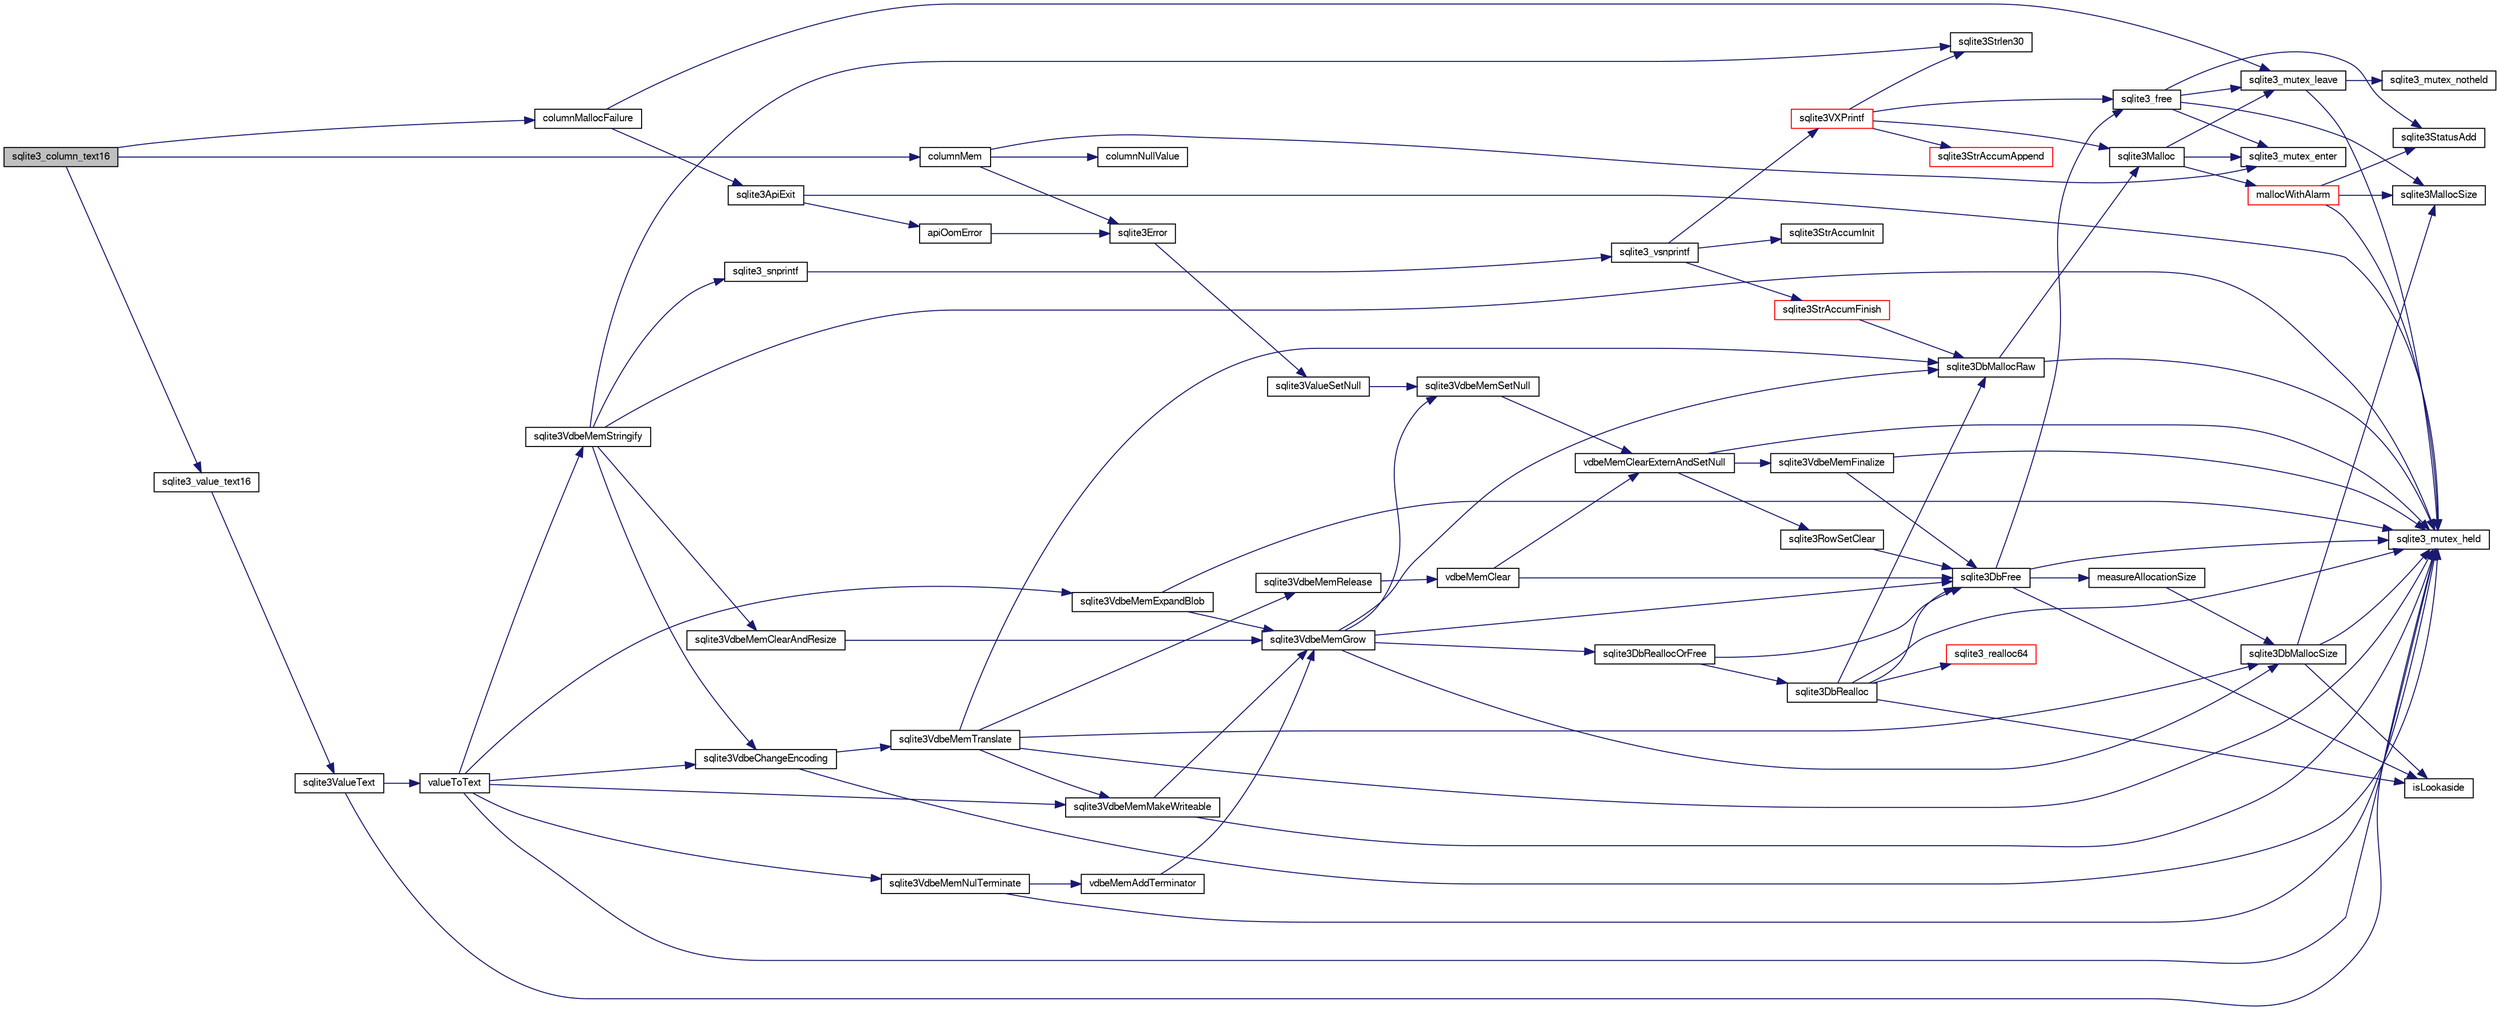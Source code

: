 digraph "sqlite3_column_text16"
{
  edge [fontname="FreeSans",fontsize="10",labelfontname="FreeSans",labelfontsize="10"];
  node [fontname="FreeSans",fontsize="10",shape=record];
  rankdir="LR";
  Node320539 [label="sqlite3_column_text16",height=0.2,width=0.4,color="black", fillcolor="grey75", style="filled", fontcolor="black"];
  Node320539 -> Node320540 [color="midnightblue",fontsize="10",style="solid",fontname="FreeSans"];
  Node320540 [label="sqlite3_value_text16",height=0.2,width=0.4,color="black", fillcolor="white", style="filled",URL="$sqlite3_8c.html#a37fd04f58867fdca6f417272592de264"];
  Node320540 -> Node320541 [color="midnightblue",fontsize="10",style="solid",fontname="FreeSans"];
  Node320541 [label="sqlite3ValueText",height=0.2,width=0.4,color="black", fillcolor="white", style="filled",URL="$sqlite3_8c.html#ad567a94e52d1adf81f4857fdba00a59b"];
  Node320541 -> Node320542 [color="midnightblue",fontsize="10",style="solid",fontname="FreeSans"];
  Node320542 [label="sqlite3_mutex_held",height=0.2,width=0.4,color="black", fillcolor="white", style="filled",URL="$sqlite3_8c.html#acf77da68932b6bc163c5e68547ecc3e7"];
  Node320541 -> Node320543 [color="midnightblue",fontsize="10",style="solid",fontname="FreeSans"];
  Node320543 [label="valueToText",height=0.2,width=0.4,color="black", fillcolor="white", style="filled",URL="$sqlite3_8c.html#abded1c4848e5c5901949c02af499044c"];
  Node320543 -> Node320542 [color="midnightblue",fontsize="10",style="solid",fontname="FreeSans"];
  Node320543 -> Node320544 [color="midnightblue",fontsize="10",style="solid",fontname="FreeSans"];
  Node320544 [label="sqlite3VdbeMemExpandBlob",height=0.2,width=0.4,color="black", fillcolor="white", style="filled",URL="$sqlite3_8c.html#afa1d06c05f058623f190c05aac4a5c7c"];
  Node320544 -> Node320542 [color="midnightblue",fontsize="10",style="solid",fontname="FreeSans"];
  Node320544 -> Node320545 [color="midnightblue",fontsize="10",style="solid",fontname="FreeSans"];
  Node320545 [label="sqlite3VdbeMemGrow",height=0.2,width=0.4,color="black", fillcolor="white", style="filled",URL="$sqlite3_8c.html#aba753c9690ae0ba31b5100945cf29447"];
  Node320545 -> Node320546 [color="midnightblue",fontsize="10",style="solid",fontname="FreeSans"];
  Node320546 [label="sqlite3DbMallocSize",height=0.2,width=0.4,color="black", fillcolor="white", style="filled",URL="$sqlite3_8c.html#aa397e5a8a03495203a0767abf0a71f86"];
  Node320546 -> Node320547 [color="midnightblue",fontsize="10",style="solid",fontname="FreeSans"];
  Node320547 [label="sqlite3MallocSize",height=0.2,width=0.4,color="black", fillcolor="white", style="filled",URL="$sqlite3_8c.html#acf5d2a5f35270bafb050bd2def576955"];
  Node320546 -> Node320542 [color="midnightblue",fontsize="10",style="solid",fontname="FreeSans"];
  Node320546 -> Node320548 [color="midnightblue",fontsize="10",style="solid",fontname="FreeSans"];
  Node320548 [label="isLookaside",height=0.2,width=0.4,color="black", fillcolor="white", style="filled",URL="$sqlite3_8c.html#a770fa05ff9717b75e16f4d968a77b897"];
  Node320545 -> Node320549 [color="midnightblue",fontsize="10",style="solid",fontname="FreeSans"];
  Node320549 [label="sqlite3DbReallocOrFree",height=0.2,width=0.4,color="black", fillcolor="white", style="filled",URL="$sqlite3_8c.html#a532a9fd62eeb46b61885a0fff075231c"];
  Node320549 -> Node320550 [color="midnightblue",fontsize="10",style="solid",fontname="FreeSans"];
  Node320550 [label="sqlite3DbRealloc",height=0.2,width=0.4,color="black", fillcolor="white", style="filled",URL="$sqlite3_8c.html#ae028f4902a9d29bcaf310ff289ee87dc"];
  Node320550 -> Node320542 [color="midnightblue",fontsize="10",style="solid",fontname="FreeSans"];
  Node320550 -> Node320551 [color="midnightblue",fontsize="10",style="solid",fontname="FreeSans"];
  Node320551 [label="sqlite3DbMallocRaw",height=0.2,width=0.4,color="black", fillcolor="white", style="filled",URL="$sqlite3_8c.html#abbe8be0cf7175e11ddc3e2218fad924e"];
  Node320551 -> Node320542 [color="midnightblue",fontsize="10",style="solid",fontname="FreeSans"];
  Node320551 -> Node320552 [color="midnightblue",fontsize="10",style="solid",fontname="FreeSans"];
  Node320552 [label="sqlite3Malloc",height=0.2,width=0.4,color="black", fillcolor="white", style="filled",URL="$sqlite3_8c.html#a361a2eaa846b1885f123abe46f5d8b2b"];
  Node320552 -> Node320553 [color="midnightblue",fontsize="10",style="solid",fontname="FreeSans"];
  Node320553 [label="sqlite3_mutex_enter",height=0.2,width=0.4,color="black", fillcolor="white", style="filled",URL="$sqlite3_8c.html#a1c12cde690bd89f104de5cbad12a6bf5"];
  Node320552 -> Node320554 [color="midnightblue",fontsize="10",style="solid",fontname="FreeSans"];
  Node320554 [label="mallocWithAlarm",height=0.2,width=0.4,color="red", fillcolor="white", style="filled",URL="$sqlite3_8c.html#ab070d5cf8e48ec8a6a43cf025d48598b"];
  Node320554 -> Node320542 [color="midnightblue",fontsize="10",style="solid",fontname="FreeSans"];
  Node320554 -> Node320547 [color="midnightblue",fontsize="10",style="solid",fontname="FreeSans"];
  Node320554 -> Node320560 [color="midnightblue",fontsize="10",style="solid",fontname="FreeSans"];
  Node320560 [label="sqlite3StatusAdd",height=0.2,width=0.4,color="black", fillcolor="white", style="filled",URL="$sqlite3_8c.html#afa029f93586aeab4cc85360905dae9cd"];
  Node320552 -> Node320558 [color="midnightblue",fontsize="10",style="solid",fontname="FreeSans"];
  Node320558 [label="sqlite3_mutex_leave",height=0.2,width=0.4,color="black", fillcolor="white", style="filled",URL="$sqlite3_8c.html#a5838d235601dbd3c1fa993555c6bcc93"];
  Node320558 -> Node320542 [color="midnightblue",fontsize="10",style="solid",fontname="FreeSans"];
  Node320558 -> Node320559 [color="midnightblue",fontsize="10",style="solid",fontname="FreeSans"];
  Node320559 [label="sqlite3_mutex_notheld",height=0.2,width=0.4,color="black", fillcolor="white", style="filled",URL="$sqlite3_8c.html#a83967c837c1c000d3b5adcfaa688f5dc"];
  Node320550 -> Node320548 [color="midnightblue",fontsize="10",style="solid",fontname="FreeSans"];
  Node320550 -> Node320561 [color="midnightblue",fontsize="10",style="solid",fontname="FreeSans"];
  Node320561 [label="sqlite3DbFree",height=0.2,width=0.4,color="black", fillcolor="white", style="filled",URL="$sqlite3_8c.html#ac70ab821a6607b4a1b909582dc37a069"];
  Node320561 -> Node320542 [color="midnightblue",fontsize="10",style="solid",fontname="FreeSans"];
  Node320561 -> Node320562 [color="midnightblue",fontsize="10",style="solid",fontname="FreeSans"];
  Node320562 [label="measureAllocationSize",height=0.2,width=0.4,color="black", fillcolor="white", style="filled",URL="$sqlite3_8c.html#a45731e644a22fdb756e2b6337224217a"];
  Node320562 -> Node320546 [color="midnightblue",fontsize="10",style="solid",fontname="FreeSans"];
  Node320561 -> Node320548 [color="midnightblue",fontsize="10",style="solid",fontname="FreeSans"];
  Node320561 -> Node320563 [color="midnightblue",fontsize="10",style="solid",fontname="FreeSans"];
  Node320563 [label="sqlite3_free",height=0.2,width=0.4,color="black", fillcolor="white", style="filled",URL="$sqlite3_8c.html#a6552349e36a8a691af5487999ab09519"];
  Node320563 -> Node320553 [color="midnightblue",fontsize="10",style="solid",fontname="FreeSans"];
  Node320563 -> Node320560 [color="midnightblue",fontsize="10",style="solid",fontname="FreeSans"];
  Node320563 -> Node320547 [color="midnightblue",fontsize="10",style="solid",fontname="FreeSans"];
  Node320563 -> Node320558 [color="midnightblue",fontsize="10",style="solid",fontname="FreeSans"];
  Node320550 -> Node320564 [color="midnightblue",fontsize="10",style="solid",fontname="FreeSans"];
  Node320564 [label="sqlite3_realloc64",height=0.2,width=0.4,color="red", fillcolor="white", style="filled",URL="$sqlite3_8c.html#a3765a714077ee547e811034236dc9ecd"];
  Node320549 -> Node320561 [color="midnightblue",fontsize="10",style="solid",fontname="FreeSans"];
  Node320545 -> Node320561 [color="midnightblue",fontsize="10",style="solid",fontname="FreeSans"];
  Node320545 -> Node320551 [color="midnightblue",fontsize="10",style="solid",fontname="FreeSans"];
  Node320545 -> Node320662 [color="midnightblue",fontsize="10",style="solid",fontname="FreeSans"];
  Node320662 [label="sqlite3VdbeMemSetNull",height=0.2,width=0.4,color="black", fillcolor="white", style="filled",URL="$sqlite3_8c.html#ae01092c23aebaf8a3ebdf3954609b410"];
  Node320662 -> Node320663 [color="midnightblue",fontsize="10",style="solid",fontname="FreeSans"];
  Node320663 [label="vdbeMemClearExternAndSetNull",height=0.2,width=0.4,color="black", fillcolor="white", style="filled",URL="$sqlite3_8c.html#a29c41a360fb0e86b817777daf061230c"];
  Node320663 -> Node320542 [color="midnightblue",fontsize="10",style="solid",fontname="FreeSans"];
  Node320663 -> Node320664 [color="midnightblue",fontsize="10",style="solid",fontname="FreeSans"];
  Node320664 [label="sqlite3VdbeMemFinalize",height=0.2,width=0.4,color="black", fillcolor="white", style="filled",URL="$sqlite3_8c.html#a2568220f48ddef81b1c43e401042d9d2"];
  Node320664 -> Node320542 [color="midnightblue",fontsize="10",style="solid",fontname="FreeSans"];
  Node320664 -> Node320561 [color="midnightblue",fontsize="10",style="solid",fontname="FreeSans"];
  Node320663 -> Node320665 [color="midnightblue",fontsize="10",style="solid",fontname="FreeSans"];
  Node320665 [label="sqlite3RowSetClear",height=0.2,width=0.4,color="black", fillcolor="white", style="filled",URL="$sqlite3_8c.html#ae153de0cd969511a607e26deeca80342"];
  Node320665 -> Node320561 [color="midnightblue",fontsize="10",style="solid",fontname="FreeSans"];
  Node320543 -> Node320818 [color="midnightblue",fontsize="10",style="solid",fontname="FreeSans"];
  Node320818 [label="sqlite3VdbeChangeEncoding",height=0.2,width=0.4,color="black", fillcolor="white", style="filled",URL="$sqlite3_8c.html#aa7cf8e488bf8cf9ec18528f52a40de31"];
  Node320818 -> Node320542 [color="midnightblue",fontsize="10",style="solid",fontname="FreeSans"];
  Node320818 -> Node320819 [color="midnightblue",fontsize="10",style="solid",fontname="FreeSans"];
  Node320819 [label="sqlite3VdbeMemTranslate",height=0.2,width=0.4,color="black", fillcolor="white", style="filled",URL="$sqlite3_8c.html#adc5f07459f00d96ec7591be255d029f5"];
  Node320819 -> Node320542 [color="midnightblue",fontsize="10",style="solid",fontname="FreeSans"];
  Node320819 -> Node320670 [color="midnightblue",fontsize="10",style="solid",fontname="FreeSans"];
  Node320670 [label="sqlite3VdbeMemMakeWriteable",height=0.2,width=0.4,color="black", fillcolor="white", style="filled",URL="$sqlite3_8c.html#afabdd8032205a36c69ad191c6bbb6a34"];
  Node320670 -> Node320542 [color="midnightblue",fontsize="10",style="solid",fontname="FreeSans"];
  Node320670 -> Node320545 [color="midnightblue",fontsize="10",style="solid",fontname="FreeSans"];
  Node320819 -> Node320551 [color="midnightblue",fontsize="10",style="solid",fontname="FreeSans"];
  Node320819 -> Node320667 [color="midnightblue",fontsize="10",style="solid",fontname="FreeSans"];
  Node320667 [label="sqlite3VdbeMemRelease",height=0.2,width=0.4,color="black", fillcolor="white", style="filled",URL="$sqlite3_8c.html#a90606361dbeba88159fd6ff03fcc10cc"];
  Node320667 -> Node320668 [color="midnightblue",fontsize="10",style="solid",fontname="FreeSans"];
  Node320668 [label="vdbeMemClear",height=0.2,width=0.4,color="black", fillcolor="white", style="filled",URL="$sqlite3_8c.html#a489eef6e55ad0dadf67578726b935d12"];
  Node320668 -> Node320663 [color="midnightblue",fontsize="10",style="solid",fontname="FreeSans"];
  Node320668 -> Node320561 [color="midnightblue",fontsize="10",style="solid",fontname="FreeSans"];
  Node320819 -> Node320546 [color="midnightblue",fontsize="10",style="solid",fontname="FreeSans"];
  Node320543 -> Node320670 [color="midnightblue",fontsize="10",style="solid",fontname="FreeSans"];
  Node320543 -> Node320820 [color="midnightblue",fontsize="10",style="solid",fontname="FreeSans"];
  Node320820 [label="sqlite3VdbeMemNulTerminate",height=0.2,width=0.4,color="black", fillcolor="white", style="filled",URL="$sqlite3_8c.html#ad72ffa8a87fad7797ceeca0682df6aa3"];
  Node320820 -> Node320542 [color="midnightblue",fontsize="10",style="solid",fontname="FreeSans"];
  Node320820 -> Node320821 [color="midnightblue",fontsize="10",style="solid",fontname="FreeSans"];
  Node320821 [label="vdbeMemAddTerminator",height=0.2,width=0.4,color="black", fillcolor="white", style="filled",URL="$sqlite3_8c.html#a01c7c7c70bf090b2882bce28aa35c4c9"];
  Node320821 -> Node320545 [color="midnightblue",fontsize="10",style="solid",fontname="FreeSans"];
  Node320543 -> Node320822 [color="midnightblue",fontsize="10",style="solid",fontname="FreeSans"];
  Node320822 [label="sqlite3VdbeMemStringify",height=0.2,width=0.4,color="black", fillcolor="white", style="filled",URL="$sqlite3_8c.html#aaf8a4e6bd1059297d279570e30b7680a"];
  Node320822 -> Node320542 [color="midnightblue",fontsize="10",style="solid",fontname="FreeSans"];
  Node320822 -> Node320666 [color="midnightblue",fontsize="10",style="solid",fontname="FreeSans"];
  Node320666 [label="sqlite3VdbeMemClearAndResize",height=0.2,width=0.4,color="black", fillcolor="white", style="filled",URL="$sqlite3_8c.html#add082be4aa46084ecdf023cfac898231"];
  Node320666 -> Node320545 [color="midnightblue",fontsize="10",style="solid",fontname="FreeSans"];
  Node320822 -> Node320736 [color="midnightblue",fontsize="10",style="solid",fontname="FreeSans"];
  Node320736 [label="sqlite3_snprintf",height=0.2,width=0.4,color="black", fillcolor="white", style="filled",URL="$sqlite3_8c.html#aa2695a752e971577f5784122f2013c40"];
  Node320736 -> Node320737 [color="midnightblue",fontsize="10",style="solid",fontname="FreeSans"];
  Node320737 [label="sqlite3_vsnprintf",height=0.2,width=0.4,color="black", fillcolor="white", style="filled",URL="$sqlite3_8c.html#a0862c03aea71d62847e452aa655add42"];
  Node320737 -> Node320590 [color="midnightblue",fontsize="10",style="solid",fontname="FreeSans"];
  Node320590 [label="sqlite3StrAccumInit",height=0.2,width=0.4,color="black", fillcolor="white", style="filled",URL="$sqlite3_8c.html#aabf95e113b9d54d519cd15a56215f560"];
  Node320737 -> Node320591 [color="midnightblue",fontsize="10",style="solid",fontname="FreeSans"];
  Node320591 [label="sqlite3VXPrintf",height=0.2,width=0.4,color="red", fillcolor="white", style="filled",URL="$sqlite3_8c.html#a63c25806c9bd4a2b76f9a0eb232c6bde"];
  Node320591 -> Node320592 [color="midnightblue",fontsize="10",style="solid",fontname="FreeSans"];
  Node320592 [label="sqlite3StrAccumAppend",height=0.2,width=0.4,color="red", fillcolor="white", style="filled",URL="$sqlite3_8c.html#a56664fa33def33c5a5245b623441d5e0"];
  Node320591 -> Node320552 [color="midnightblue",fontsize="10",style="solid",fontname="FreeSans"];
  Node320591 -> Node320610 [color="midnightblue",fontsize="10",style="solid",fontname="FreeSans"];
  Node320610 [label="sqlite3Strlen30",height=0.2,width=0.4,color="black", fillcolor="white", style="filled",URL="$sqlite3_8c.html#a3dcd80ba41f1a308193dee74857b62a7"];
  Node320591 -> Node320563 [color="midnightblue",fontsize="10",style="solid",fontname="FreeSans"];
  Node320737 -> Node320616 [color="midnightblue",fontsize="10",style="solid",fontname="FreeSans"];
  Node320616 [label="sqlite3StrAccumFinish",height=0.2,width=0.4,color="red", fillcolor="white", style="filled",URL="$sqlite3_8c.html#adb7f26b10ac1b847db6f000ef4c2e2ba"];
  Node320616 -> Node320551 [color="midnightblue",fontsize="10",style="solid",fontname="FreeSans"];
  Node320822 -> Node320610 [color="midnightblue",fontsize="10",style="solid",fontname="FreeSans"];
  Node320822 -> Node320818 [color="midnightblue",fontsize="10",style="solid",fontname="FreeSans"];
  Node320539 -> Node320823 [color="midnightblue",fontsize="10",style="solid",fontname="FreeSans"];
  Node320823 [label="columnMem",height=0.2,width=0.4,color="black", fillcolor="white", style="filled",URL="$sqlite3_8c.html#a3cff107b1379611ef486ef2f925eb129"];
  Node320823 -> Node320553 [color="midnightblue",fontsize="10",style="solid",fontname="FreeSans"];
  Node320823 -> Node320758 [color="midnightblue",fontsize="10",style="solid",fontname="FreeSans"];
  Node320758 [label="sqlite3Error",height=0.2,width=0.4,color="black", fillcolor="white", style="filled",URL="$sqlite3_8c.html#a4ba5e8be78db50d5538dcaa45bcf74d3"];
  Node320758 -> Node320759 [color="midnightblue",fontsize="10",style="solid",fontname="FreeSans"];
  Node320759 [label="sqlite3ValueSetNull",height=0.2,width=0.4,color="black", fillcolor="white", style="filled",URL="$sqlite3_8c.html#ad9bc4507a7806b37946116afbe183b95"];
  Node320759 -> Node320662 [color="midnightblue",fontsize="10",style="solid",fontname="FreeSans"];
  Node320823 -> Node320824 [color="midnightblue",fontsize="10",style="solid",fontname="FreeSans"];
  Node320824 [label="columnNullValue",height=0.2,width=0.4,color="black", fillcolor="white", style="filled",URL="$sqlite3_8c.html#a44f279f21a9e88b40359d2df7c1b4796"];
  Node320539 -> Node320825 [color="midnightblue",fontsize="10",style="solid",fontname="FreeSans"];
  Node320825 [label="columnMallocFailure",height=0.2,width=0.4,color="black", fillcolor="white", style="filled",URL="$sqlite3_8c.html#a63052778ce6eb1802597a006922a4044"];
  Node320825 -> Node320756 [color="midnightblue",fontsize="10",style="solid",fontname="FreeSans"];
  Node320756 [label="sqlite3ApiExit",height=0.2,width=0.4,color="black", fillcolor="white", style="filled",URL="$sqlite3_8c.html#ae5a967ec6172298db98b6090bbd1dd9b"];
  Node320756 -> Node320542 [color="midnightblue",fontsize="10",style="solid",fontname="FreeSans"];
  Node320756 -> Node320757 [color="midnightblue",fontsize="10",style="solid",fontname="FreeSans"];
  Node320757 [label="apiOomError",height=0.2,width=0.4,color="black", fillcolor="white", style="filled",URL="$sqlite3_8c.html#a55c294da0c468873c7f7ea59378b8b9c"];
  Node320757 -> Node320758 [color="midnightblue",fontsize="10",style="solid",fontname="FreeSans"];
  Node320825 -> Node320558 [color="midnightblue",fontsize="10",style="solid",fontname="FreeSans"];
}
